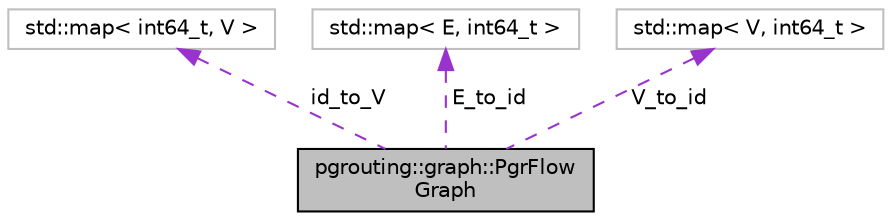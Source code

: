 digraph "pgrouting::graph::PgrFlowGraph"
{
 // LATEX_PDF_SIZE
  edge [fontname="Helvetica",fontsize="10",labelfontname="Helvetica",labelfontsize="10"];
  node [fontname="Helvetica",fontsize="10",shape=record];
  Node1 [label="pgrouting::graph::PgrFlow\lGraph",height=0.2,width=0.4,color="black", fillcolor="grey75", style="filled", fontcolor="black",tooltip=" "];
  Node2 -> Node1 [dir="back",color="darkorchid3",fontsize="10",style="dashed",label=" id_to_V" ,fontname="Helvetica"];
  Node2 [label="std::map\< int64_t, V \>",height=0.2,width=0.4,color="grey75", fillcolor="white", style="filled",tooltip=" "];
  Node6 -> Node1 [dir="back",color="darkorchid3",fontsize="10",style="dashed",label=" E_to_id" ,fontname="Helvetica"];
  Node6 [label="std::map\< E, int64_t \>",height=0.2,width=0.4,color="grey75", fillcolor="white", style="filled",tooltip=" "];
  Node7 -> Node1 [dir="back",color="darkorchid3",fontsize="10",style="dashed",label=" V_to_id" ,fontname="Helvetica"];
  Node7 [label="std::map\< V, int64_t \>",height=0.2,width=0.4,color="grey75", fillcolor="white", style="filled",tooltip=" "];
}
